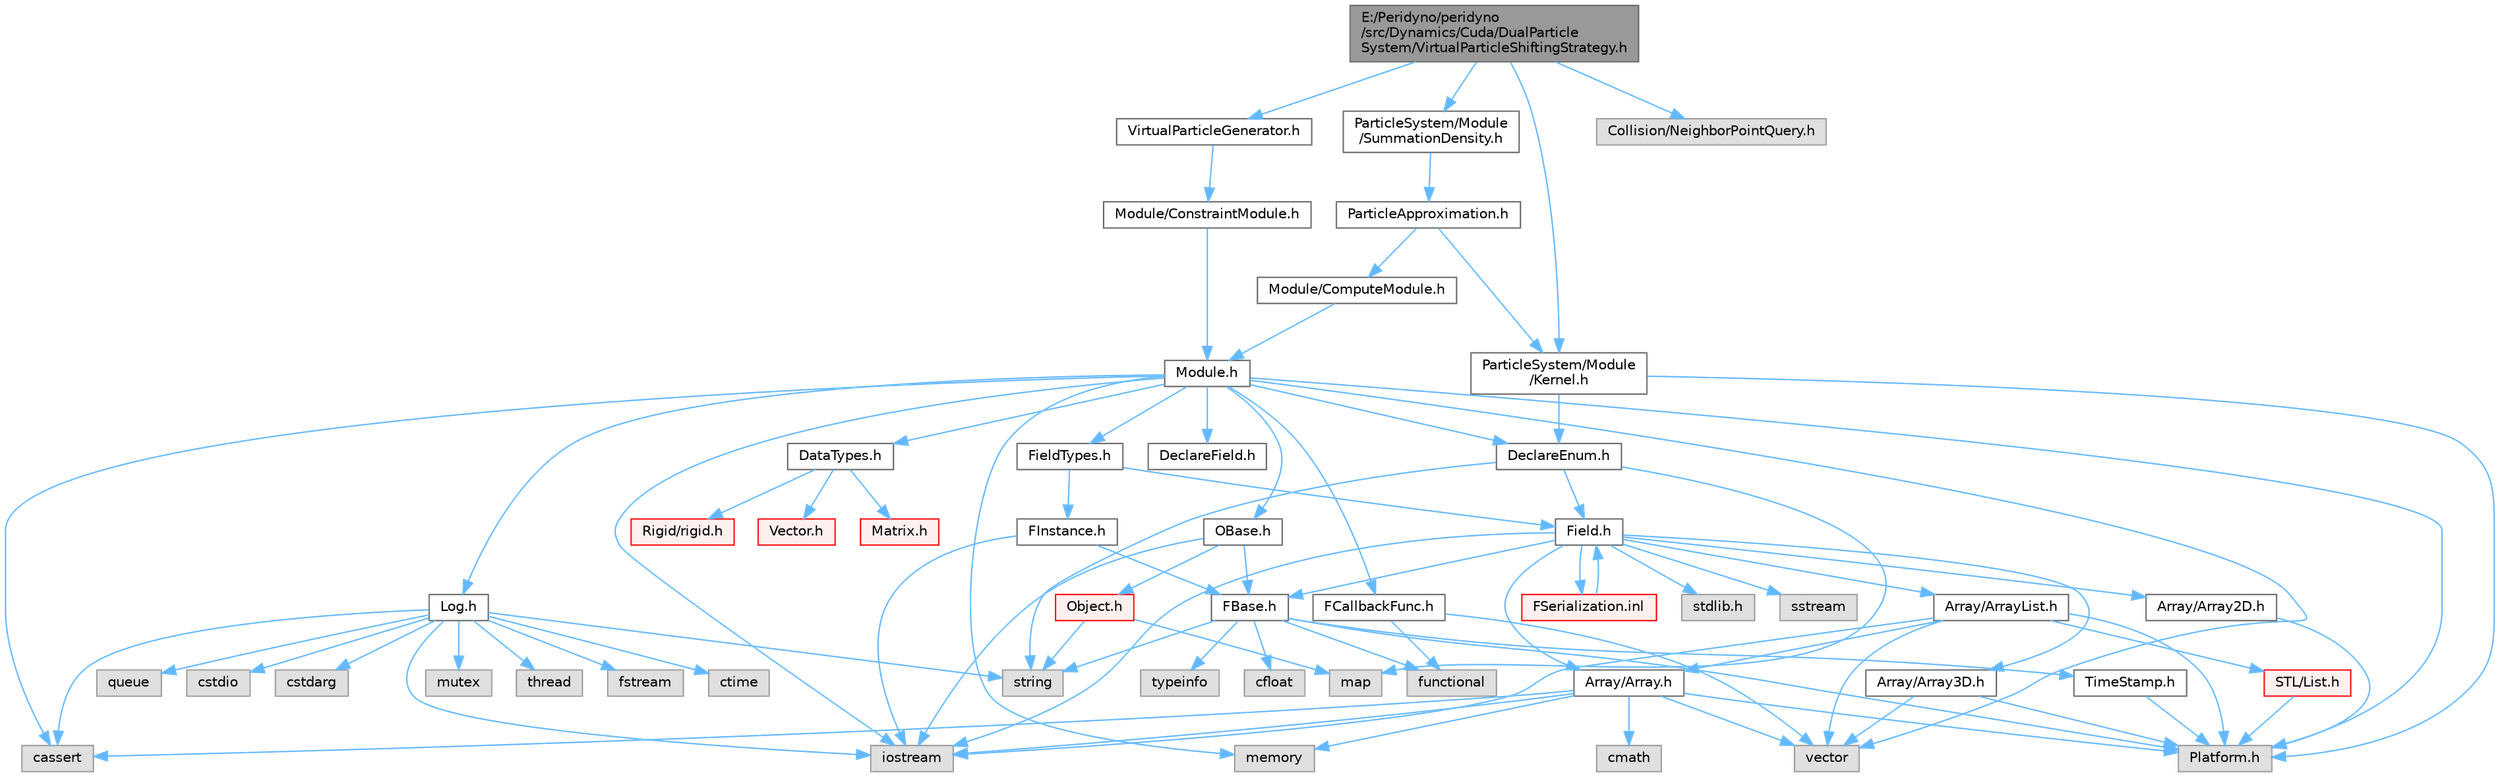 digraph "E:/Peridyno/peridyno/src/Dynamics/Cuda/DualParticleSystem/VirtualParticleShiftingStrategy.h"
{
 // LATEX_PDF_SIZE
  bgcolor="transparent";
  edge [fontname=Helvetica,fontsize=10,labelfontname=Helvetica,labelfontsize=10];
  node [fontname=Helvetica,fontsize=10,shape=box,height=0.2,width=0.4];
  Node1 [id="Node000001",label="E:/Peridyno/peridyno\l/src/Dynamics/Cuda/DualParticle\lSystem/VirtualParticleShiftingStrategy.h",height=0.2,width=0.4,color="gray40", fillcolor="grey60", style="filled", fontcolor="black",tooltip=" "];
  Node1 -> Node2 [id="edge1_Node000001_Node000002",color="steelblue1",style="solid",tooltip=" "];
  Node2 [id="Node000002",label="VirtualParticleGenerator.h",height=0.2,width=0.4,color="grey40", fillcolor="white", style="filled",URL="$_virtual_particle_generator_8h.html",tooltip=" "];
  Node2 -> Node3 [id="edge2_Node000002_Node000003",color="steelblue1",style="solid",tooltip=" "];
  Node3 [id="Node000003",label="Module/ConstraintModule.h",height=0.2,width=0.4,color="grey40", fillcolor="white", style="filled",URL="$_constraint_module_8h.html",tooltip=" "];
  Node3 -> Node4 [id="edge3_Node000003_Node000004",color="steelblue1",style="solid",tooltip=" "];
  Node4 [id="Node000004",label="Module.h",height=0.2,width=0.4,color="grey40", fillcolor="white", style="filled",URL="$_module_8h.html",tooltip=" "];
  Node4 -> Node5 [id="edge4_Node000004_Node000005",color="steelblue1",style="solid",tooltip=" "];
  Node5 [id="Node000005",label="Platform.h",height=0.2,width=0.4,color="grey60", fillcolor="#E0E0E0", style="filled",tooltip=" "];
  Node4 -> Node6 [id="edge5_Node000004_Node000006",color="steelblue1",style="solid",tooltip=" "];
  Node6 [id="Node000006",label="memory",height=0.2,width=0.4,color="grey60", fillcolor="#E0E0E0", style="filled",tooltip=" "];
  Node4 -> Node7 [id="edge6_Node000004_Node000007",color="steelblue1",style="solid",tooltip=" "];
  Node7 [id="Node000007",label="vector",height=0.2,width=0.4,color="grey60", fillcolor="#E0E0E0", style="filled",tooltip=" "];
  Node4 -> Node8 [id="edge7_Node000004_Node000008",color="steelblue1",style="solid",tooltip=" "];
  Node8 [id="Node000008",label="cassert",height=0.2,width=0.4,color="grey60", fillcolor="#E0E0E0", style="filled",tooltip=" "];
  Node4 -> Node9 [id="edge8_Node000004_Node000009",color="steelblue1",style="solid",tooltip=" "];
  Node9 [id="Node000009",label="iostream",height=0.2,width=0.4,color="grey60", fillcolor="#E0E0E0", style="filled",tooltip=" "];
  Node4 -> Node10 [id="edge9_Node000004_Node000010",color="steelblue1",style="solid",tooltip=" "];
  Node10 [id="Node000010",label="OBase.h",height=0.2,width=0.4,color="grey40", fillcolor="white", style="filled",URL="$_o_base_8h.html",tooltip=" "];
  Node10 -> Node9 [id="edge10_Node000010_Node000009",color="steelblue1",style="solid",tooltip=" "];
  Node10 -> Node11 [id="edge11_Node000010_Node000011",color="steelblue1",style="solid",tooltip=" "];
  Node11 [id="Node000011",label="FBase.h",height=0.2,width=0.4,color="grey40", fillcolor="white", style="filled",URL="$_f_base_8h.html",tooltip=" "];
  Node11 -> Node5 [id="edge12_Node000011_Node000005",color="steelblue1",style="solid",tooltip=" "];
  Node11 -> Node12 [id="edge13_Node000011_Node000012",color="steelblue1",style="solid",tooltip=" "];
  Node12 [id="Node000012",label="TimeStamp.h",height=0.2,width=0.4,color="grey40", fillcolor="white", style="filled",URL="$_time_stamp_8h.html",tooltip=" "];
  Node12 -> Node5 [id="edge14_Node000012_Node000005",color="steelblue1",style="solid",tooltip=" "];
  Node11 -> Node13 [id="edge15_Node000011_Node000013",color="steelblue1",style="solid",tooltip=" "];
  Node13 [id="Node000013",label="typeinfo",height=0.2,width=0.4,color="grey60", fillcolor="#E0E0E0", style="filled",tooltip=" "];
  Node11 -> Node14 [id="edge16_Node000011_Node000014",color="steelblue1",style="solid",tooltip=" "];
  Node14 [id="Node000014",label="string",height=0.2,width=0.4,color="grey60", fillcolor="#E0E0E0", style="filled",tooltip=" "];
  Node11 -> Node15 [id="edge17_Node000011_Node000015",color="steelblue1",style="solid",tooltip=" "];
  Node15 [id="Node000015",label="functional",height=0.2,width=0.4,color="grey60", fillcolor="#E0E0E0", style="filled",tooltip=" "];
  Node11 -> Node16 [id="edge18_Node000011_Node000016",color="steelblue1",style="solid",tooltip=" "];
  Node16 [id="Node000016",label="cfloat",height=0.2,width=0.4,color="grey60", fillcolor="#E0E0E0", style="filled",tooltip=" "];
  Node10 -> Node17 [id="edge19_Node000010_Node000017",color="steelblue1",style="solid",tooltip=" "];
  Node17 [id="Node000017",label="Object.h",height=0.2,width=0.4,color="red", fillcolor="#FFF0F0", style="filled",URL="$_object_8h.html",tooltip=" "];
  Node17 -> Node14 [id="edge20_Node000017_Node000014",color="steelblue1",style="solid",tooltip=" "];
  Node17 -> Node19 [id="edge21_Node000017_Node000019",color="steelblue1",style="solid",tooltip=" "];
  Node19 [id="Node000019",label="map",height=0.2,width=0.4,color="grey60", fillcolor="#E0E0E0", style="filled",tooltip=" "];
  Node4 -> Node20 [id="edge22_Node000004_Node000020",color="steelblue1",style="solid",tooltip=" "];
  Node20 [id="Node000020",label="Log.h",height=0.2,width=0.4,color="grey40", fillcolor="white", style="filled",URL="$_log_8h.html",tooltip=" "];
  Node20 -> Node21 [id="edge23_Node000020_Node000021",color="steelblue1",style="solid",tooltip=" "];
  Node21 [id="Node000021",label="mutex",height=0.2,width=0.4,color="grey60", fillcolor="#E0E0E0", style="filled",tooltip=" "];
  Node20 -> Node22 [id="edge24_Node000020_Node000022",color="steelblue1",style="solid",tooltip=" "];
  Node22 [id="Node000022",label="thread",height=0.2,width=0.4,color="grey60", fillcolor="#E0E0E0", style="filled",tooltip=" "];
  Node20 -> Node14 [id="edge25_Node000020_Node000014",color="steelblue1",style="solid",tooltip=" "];
  Node20 -> Node23 [id="edge26_Node000020_Node000023",color="steelblue1",style="solid",tooltip=" "];
  Node23 [id="Node000023",label="fstream",height=0.2,width=0.4,color="grey60", fillcolor="#E0E0E0", style="filled",tooltip=" "];
  Node20 -> Node9 [id="edge27_Node000020_Node000009",color="steelblue1",style="solid",tooltip=" "];
  Node20 -> Node24 [id="edge28_Node000020_Node000024",color="steelblue1",style="solid",tooltip=" "];
  Node24 [id="Node000024",label="ctime",height=0.2,width=0.4,color="grey60", fillcolor="#E0E0E0", style="filled",tooltip=" "];
  Node20 -> Node25 [id="edge29_Node000020_Node000025",color="steelblue1",style="solid",tooltip=" "];
  Node25 [id="Node000025",label="queue",height=0.2,width=0.4,color="grey60", fillcolor="#E0E0E0", style="filled",tooltip=" "];
  Node20 -> Node26 [id="edge30_Node000020_Node000026",color="steelblue1",style="solid",tooltip=" "];
  Node26 [id="Node000026",label="cstdio",height=0.2,width=0.4,color="grey60", fillcolor="#E0E0E0", style="filled",tooltip=" "];
  Node20 -> Node8 [id="edge31_Node000020_Node000008",color="steelblue1",style="solid",tooltip=" "];
  Node20 -> Node27 [id="edge32_Node000020_Node000027",color="steelblue1",style="solid",tooltip=" "];
  Node27 [id="Node000027",label="cstdarg",height=0.2,width=0.4,color="grey60", fillcolor="#E0E0E0", style="filled",tooltip=" "];
  Node4 -> Node28 [id="edge33_Node000004_Node000028",color="steelblue1",style="solid",tooltip=" "];
  Node28 [id="Node000028",label="DataTypes.h",height=0.2,width=0.4,color="grey40", fillcolor="white", style="filled",URL="$_data_types_8h.html",tooltip=" "];
  Node28 -> Node29 [id="edge34_Node000028_Node000029",color="steelblue1",style="solid",tooltip=" "];
  Node29 [id="Node000029",label="Vector.h",height=0.2,width=0.4,color="red", fillcolor="#FFF0F0", style="filled",URL="$_vector_8h.html",tooltip=" "];
  Node28 -> Node48 [id="edge35_Node000028_Node000048",color="steelblue1",style="solid",tooltip=" "];
  Node48 [id="Node000048",label="Matrix.h",height=0.2,width=0.4,color="red", fillcolor="#FFF0F0", style="filled",URL="$_matrix_8h.html",tooltip=" "];
  Node28 -> Node65 [id="edge36_Node000028_Node000065",color="steelblue1",style="solid",tooltip=" "];
  Node65 [id="Node000065",label="Rigid/rigid.h",height=0.2,width=0.4,color="red", fillcolor="#FFF0F0", style="filled",URL="$rigid_8h.html",tooltip=" "];
  Node4 -> Node69 [id="edge37_Node000004_Node000069",color="steelblue1",style="solid",tooltip=" "];
  Node69 [id="Node000069",label="DeclareEnum.h",height=0.2,width=0.4,color="grey40", fillcolor="white", style="filled",URL="$_declare_enum_8h.html",tooltip=" "];
  Node69 -> Node19 [id="edge38_Node000069_Node000019",color="steelblue1",style="solid",tooltip=" "];
  Node69 -> Node14 [id="edge39_Node000069_Node000014",color="steelblue1",style="solid",tooltip=" "];
  Node69 -> Node70 [id="edge40_Node000069_Node000070",color="steelblue1",style="solid",tooltip=" "];
  Node70 [id="Node000070",label="Field.h",height=0.2,width=0.4,color="grey40", fillcolor="white", style="filled",URL="$_field_8h.html",tooltip=" "];
  Node70 -> Node9 [id="edge41_Node000070_Node000009",color="steelblue1",style="solid",tooltip=" "];
  Node70 -> Node71 [id="edge42_Node000070_Node000071",color="steelblue1",style="solid",tooltip=" "];
  Node71 [id="Node000071",label="stdlib.h",height=0.2,width=0.4,color="grey60", fillcolor="#E0E0E0", style="filled",tooltip=" "];
  Node70 -> Node72 [id="edge43_Node000070_Node000072",color="steelblue1",style="solid",tooltip=" "];
  Node72 [id="Node000072",label="sstream",height=0.2,width=0.4,color="grey60", fillcolor="#E0E0E0", style="filled",tooltip=" "];
  Node70 -> Node11 [id="edge44_Node000070_Node000011",color="steelblue1",style="solid",tooltip=" "];
  Node70 -> Node73 [id="edge45_Node000070_Node000073",color="steelblue1",style="solid",tooltip=" "];
  Node73 [id="Node000073",label="Array/Array.h",height=0.2,width=0.4,color="grey40", fillcolor="white", style="filled",URL="$_array_8h.html",tooltip=" "];
  Node73 -> Node5 [id="edge46_Node000073_Node000005",color="steelblue1",style="solid",tooltip=" "];
  Node73 -> Node8 [id="edge47_Node000073_Node000008",color="steelblue1",style="solid",tooltip=" "];
  Node73 -> Node7 [id="edge48_Node000073_Node000007",color="steelblue1",style="solid",tooltip=" "];
  Node73 -> Node9 [id="edge49_Node000073_Node000009",color="steelblue1",style="solid",tooltip=" "];
  Node73 -> Node6 [id="edge50_Node000073_Node000006",color="steelblue1",style="solid",tooltip=" "];
  Node73 -> Node47 [id="edge51_Node000073_Node000047",color="steelblue1",style="solid",tooltip=" "];
  Node47 [id="Node000047",label="cmath",height=0.2,width=0.4,color="grey60", fillcolor="#E0E0E0", style="filled",tooltip=" "];
  Node70 -> Node74 [id="edge52_Node000070_Node000074",color="steelblue1",style="solid",tooltip=" "];
  Node74 [id="Node000074",label="Array/Array2D.h",height=0.2,width=0.4,color="grey40", fillcolor="white", style="filled",URL="$_array2_d_8h.html",tooltip=" "];
  Node74 -> Node5 [id="edge53_Node000074_Node000005",color="steelblue1",style="solid",tooltip=" "];
  Node70 -> Node75 [id="edge54_Node000070_Node000075",color="steelblue1",style="solid",tooltip=" "];
  Node75 [id="Node000075",label="Array/Array3D.h",height=0.2,width=0.4,color="grey40", fillcolor="white", style="filled",URL="$_array3_d_8h.html",tooltip=" "];
  Node75 -> Node5 [id="edge55_Node000075_Node000005",color="steelblue1",style="solid",tooltip=" "];
  Node75 -> Node7 [id="edge56_Node000075_Node000007",color="steelblue1",style="solid",tooltip=" "];
  Node70 -> Node76 [id="edge57_Node000070_Node000076",color="steelblue1",style="solid",tooltip=" "];
  Node76 [id="Node000076",label="Array/ArrayList.h",height=0.2,width=0.4,color="grey40", fillcolor="white", style="filled",URL="$_array_list_8h.html",tooltip=" "];
  Node76 -> Node7 [id="edge58_Node000076_Node000007",color="steelblue1",style="solid",tooltip=" "];
  Node76 -> Node9 [id="edge59_Node000076_Node000009",color="steelblue1",style="solid",tooltip=" "];
  Node76 -> Node5 [id="edge60_Node000076_Node000005",color="steelblue1",style="solid",tooltip=" "];
  Node76 -> Node77 [id="edge61_Node000076_Node000077",color="steelblue1",style="solid",tooltip=" "];
  Node77 [id="Node000077",label="STL/List.h",height=0.2,width=0.4,color="red", fillcolor="#FFF0F0", style="filled",URL="$_list_8h.html",tooltip=" "];
  Node77 -> Node5 [id="edge62_Node000077_Node000005",color="steelblue1",style="solid",tooltip=" "];
  Node76 -> Node73 [id="edge63_Node000076_Node000073",color="steelblue1",style="solid",tooltip=" "];
  Node70 -> Node82 [id="edge64_Node000070_Node000082",color="steelblue1",style="solid",tooltip=" "];
  Node82 [id="Node000082",label="FSerialization.inl",height=0.2,width=0.4,color="red", fillcolor="#FFF0F0", style="filled",URL="$_f_serialization_8inl.html",tooltip=" "];
  Node82 -> Node70 [id="edge65_Node000082_Node000070",color="steelblue1",style="solid",tooltip=" "];
  Node4 -> Node86 [id="edge66_Node000004_Node000086",color="steelblue1",style="solid",tooltip=" "];
  Node86 [id="Node000086",label="DeclareField.h",height=0.2,width=0.4,color="grey40", fillcolor="white", style="filled",URL="$_declare_field_8h.html",tooltip=" "];
  Node4 -> Node87 [id="edge67_Node000004_Node000087",color="steelblue1",style="solid",tooltip=" "];
  Node87 [id="Node000087",label="FCallbackFunc.h",height=0.2,width=0.4,color="grey40", fillcolor="white", style="filled",URL="$_f_callback_func_8h.html",tooltip=" "];
  Node87 -> Node7 [id="edge68_Node000087_Node000007",color="steelblue1",style="solid",tooltip=" "];
  Node87 -> Node15 [id="edge69_Node000087_Node000015",color="steelblue1",style="solid",tooltip=" "];
  Node4 -> Node88 [id="edge70_Node000004_Node000088",color="steelblue1",style="solid",tooltip=" "];
  Node88 [id="Node000088",label="FieldTypes.h",height=0.2,width=0.4,color="grey40", fillcolor="white", style="filled",URL="$_field_types_8h.html",tooltip=" "];
  Node88 -> Node70 [id="edge71_Node000088_Node000070",color="steelblue1",style="solid",tooltip=" "];
  Node88 -> Node89 [id="edge72_Node000088_Node000089",color="steelblue1",style="solid",tooltip=" "];
  Node89 [id="Node000089",label="FInstance.h",height=0.2,width=0.4,color="grey40", fillcolor="white", style="filled",URL="$_f_instance_8h.html",tooltip=" "];
  Node89 -> Node9 [id="edge73_Node000089_Node000009",color="steelblue1",style="solid",tooltip=" "];
  Node89 -> Node11 [id="edge74_Node000089_Node000011",color="steelblue1",style="solid",tooltip=" "];
  Node1 -> Node90 [id="edge75_Node000001_Node000090",color="steelblue1",style="solid",tooltip=" "];
  Node90 [id="Node000090",label="ParticleSystem/Module\l/Kernel.h",height=0.2,width=0.4,color="grey40", fillcolor="white", style="filled",URL="$_kernel_8h.html",tooltip=" "];
  Node90 -> Node5 [id="edge76_Node000090_Node000005",color="steelblue1",style="solid",tooltip=" "];
  Node90 -> Node69 [id="edge77_Node000090_Node000069",color="steelblue1",style="solid",tooltip=" "];
  Node1 -> Node91 [id="edge78_Node000001_Node000091",color="steelblue1",style="solid",tooltip=" "];
  Node91 [id="Node000091",label="ParticleSystem/Module\l/SummationDensity.h",height=0.2,width=0.4,color="grey40", fillcolor="white", style="filled",URL="$_summation_density_8h.html",tooltip=" "];
  Node91 -> Node92 [id="edge79_Node000091_Node000092",color="steelblue1",style="solid",tooltip=" "];
  Node92 [id="Node000092",label="ParticleApproximation.h",height=0.2,width=0.4,color="grey40", fillcolor="white", style="filled",URL="$_particle_approximation_8h.html",tooltip=" "];
  Node92 -> Node93 [id="edge80_Node000092_Node000093",color="steelblue1",style="solid",tooltip=" "];
  Node93 [id="Node000093",label="Module/ComputeModule.h",height=0.2,width=0.4,color="grey40", fillcolor="white", style="filled",URL="$_compute_module_8h.html",tooltip=" "];
  Node93 -> Node4 [id="edge81_Node000093_Node000004",color="steelblue1",style="solid",tooltip=" "];
  Node92 -> Node90 [id="edge82_Node000092_Node000090",color="steelblue1",style="solid",tooltip=" "];
  Node1 -> Node94 [id="edge83_Node000001_Node000094",color="steelblue1",style="solid",tooltip=" "];
  Node94 [id="Node000094",label="Collision/NeighborPointQuery.h",height=0.2,width=0.4,color="grey60", fillcolor="#E0E0E0", style="filled",tooltip=" "];
}
